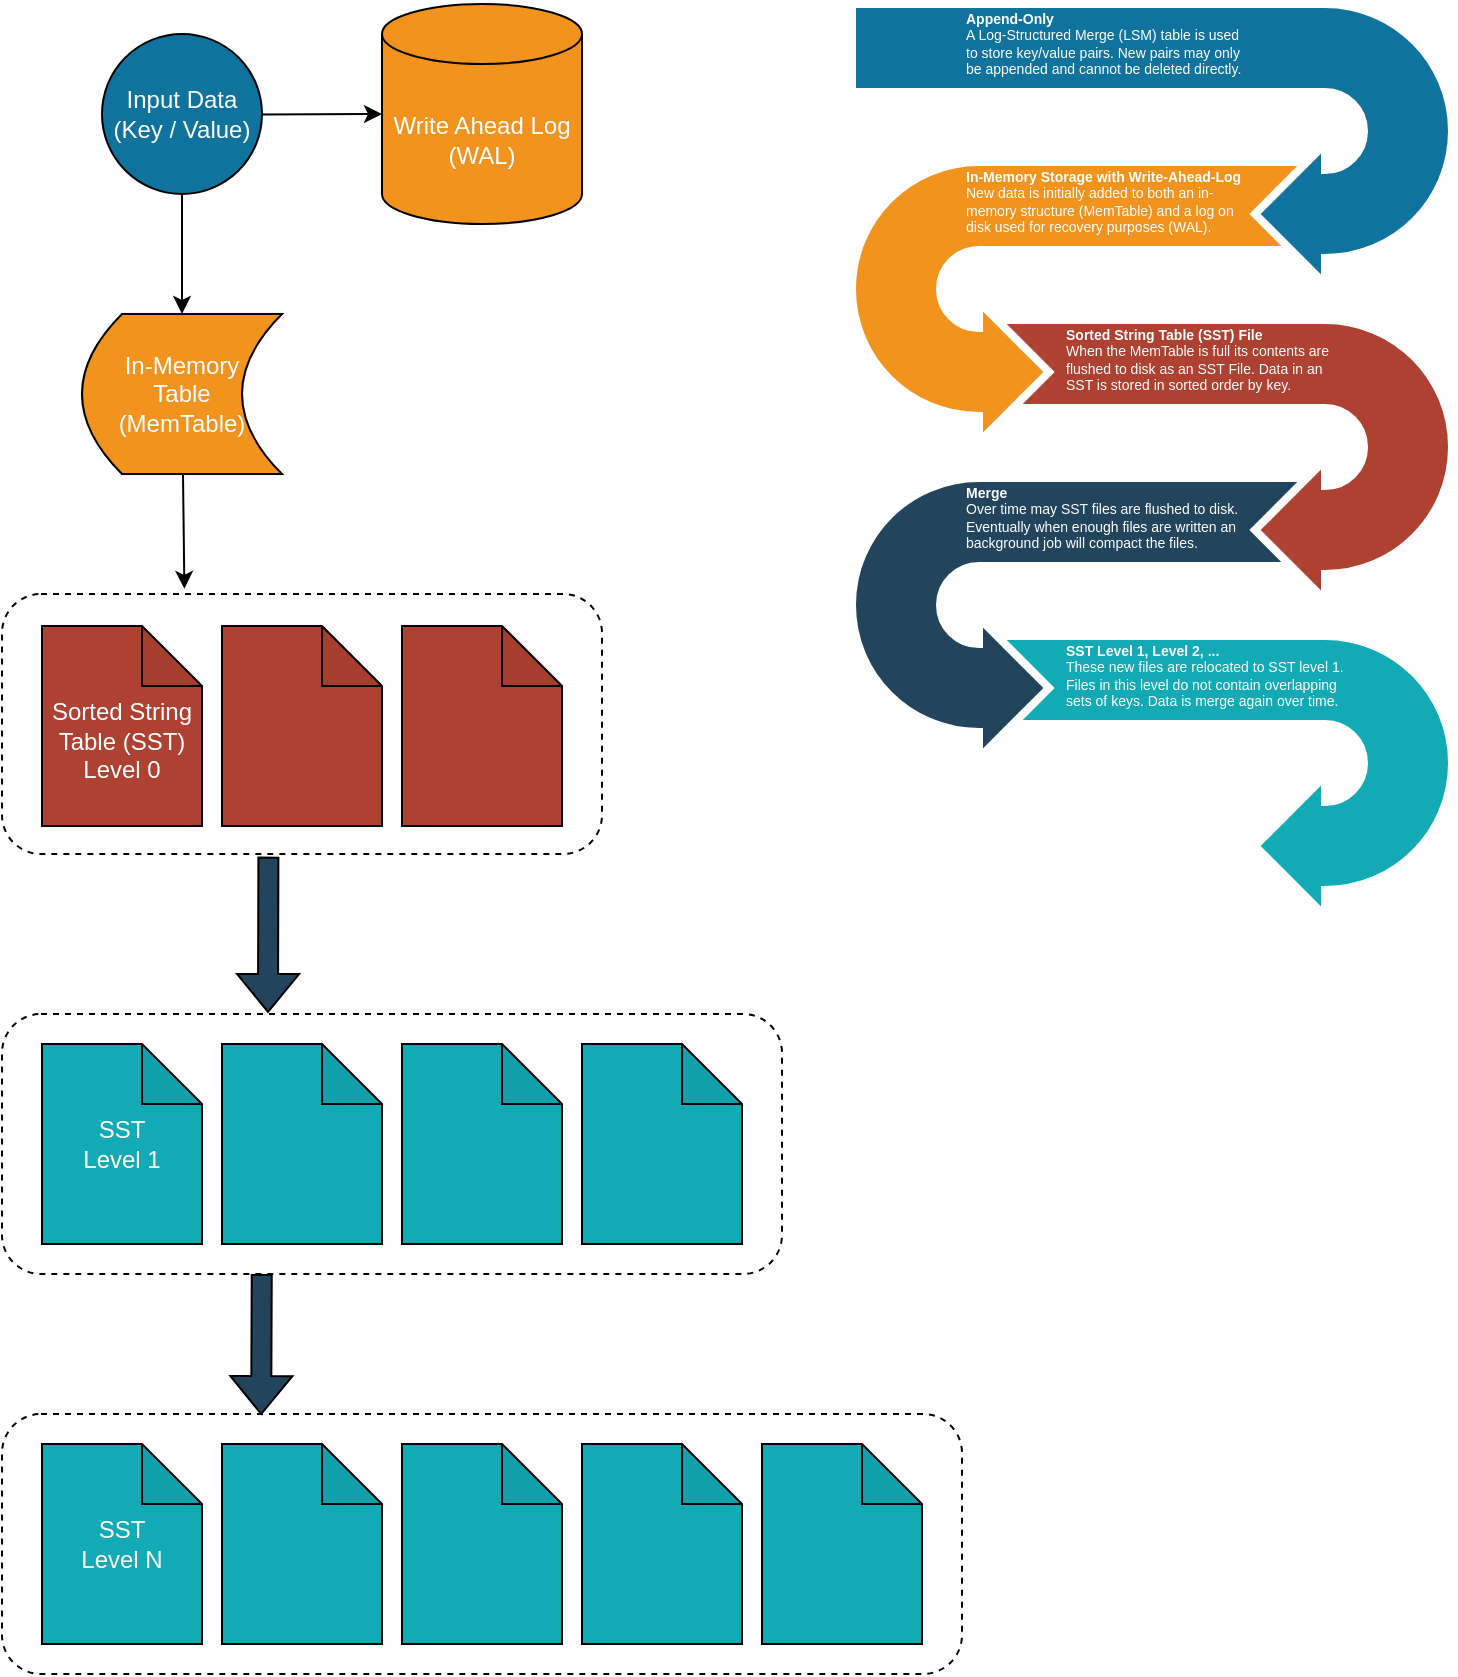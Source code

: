 <mxfile version="17.4.5" type="device" pages="5"><diagram id="85Cd44DeQ06MjT5VbQwN" name="Data Structures"><mxGraphModel dx="1350" dy="626" grid="1" gridSize="10" guides="1" tooltips="1" connect="1" arrows="1" fold="1" page="1" pageScale="1" pageWidth="850" pageHeight="1100" math="0" shadow="0"><root><mxCell id="0"/><mxCell id="1" parent="0"/><mxCell id="bPdBWh1e7HDrmxHkUQT8-1" value="Write Ahead Log&lt;br&gt;(WAL)" style="shape=cylinder3;whiteSpace=wrap;html=1;boundedLbl=1;backgroundOutline=1;size=15;fillColor=#F2931E;fontColor=#FFFFFF;" parent="1" vertex="1"><mxGeometry x="190" y="65" width="100" height="110" as="geometry"/></mxCell><mxCell id="bPdBWh1e7HDrmxHkUQT8-2" value="In-Memory &lt;br&gt;Table&lt;br&gt;(MemTable)" style="shape=dataStorage;whiteSpace=wrap;html=1;fixedSize=1;fillColor=#F2931E;fontColor=#FFFFFF;" parent="1" vertex="1"><mxGeometry x="40" y="220" width="100" height="80" as="geometry"/></mxCell><mxCell id="bPdBWh1e7HDrmxHkUQT8-10" value="Input Data&lt;br&gt;(Key / Value)" style="ellipse;whiteSpace=wrap;html=1;aspect=fixed;fillColor=#10739E;fontColor=#FFFFFF;" parent="1" vertex="1"><mxGeometry x="50" y="80" width="80" height="80" as="geometry"/></mxCell><mxCell id="Cg2xerOwYvZCdkr3zYOh-9" value="" style="shape=note;whiteSpace=wrap;html=1;backgroundOutline=1;darkOpacity=0.05;fillColor=#AE4132;" parent="1" vertex="1"><mxGeometry x="200" y="376" width="80" height="100" as="geometry"/></mxCell><mxCell id="Cg2xerOwYvZCdkr3zYOh-2" value="" style="shape=note;whiteSpace=wrap;html=1;backgroundOutline=1;darkOpacity=0.05;fillColor=#AE4132;" parent="1" vertex="1"><mxGeometry x="110" y="376" width="80" height="100" as="geometry"/></mxCell><mxCell id="Cg2xerOwYvZCdkr3zYOh-4" value="" style="shape=flexArrow;endArrow=classic;html=1;rounded=0;fillColor=#23445D;exitX=0.444;exitY=1.01;exitDx=0;exitDy=0;exitPerimeter=0;entryX=0.341;entryY=-0.004;entryDx=0;entryDy=0;entryPerimeter=0;" parent="1" source="oJc0Roc9C8-hcQXEvXBj-4" target="oJc0Roc9C8-hcQXEvXBj-6" edge="1"><mxGeometry width="50" height="50" relative="1" as="geometry"><mxPoint x="160" y="490" as="sourcePoint"/><mxPoint x="133" y="540" as="targetPoint"/></mxGeometry></mxCell><mxCell id="Cg2xerOwYvZCdkr3zYOh-10" value="&lt;div&gt;&lt;br&gt;&lt;/div&gt;&lt;div&gt;Sorted String Table (SST)&lt;br&gt;&lt;/div&gt;&lt;div&gt;Level 0&lt;br&gt;&lt;/div&gt;" style="shape=note;whiteSpace=wrap;html=1;backgroundOutline=1;darkOpacity=0.05;fillColor=#AE4132;fontColor=#FFFFFF;" parent="1" vertex="1"><mxGeometry x="20" y="376" width="80" height="100" as="geometry"/></mxCell><mxCell id="NXTtVAHd7SWPcZSNedtr-1" value="" style="shape=note;whiteSpace=wrap;html=1;backgroundOutline=1;darkOpacity=0.05;fontColor=#FFFFFF;fillColor=#12AAB5;" parent="1" vertex="1"><mxGeometry x="290" y="585" width="80" height="100" as="geometry"/></mxCell><mxCell id="NXTtVAHd7SWPcZSNedtr-2" value="" style="shape=note;whiteSpace=wrap;html=1;backgroundOutline=1;darkOpacity=0.05;fontColor=#FFFFFF;fillColor=#12AAB5;" parent="1" vertex="1"><mxGeometry x="110" y="585" width="80" height="100" as="geometry"/></mxCell><mxCell id="NXTtVAHd7SWPcZSNedtr-3" value="" style="shape=note;whiteSpace=wrap;html=1;backgroundOutline=1;darkOpacity=0.05;fontColor=#FFFFFF;fillColor=#12AAB5;" parent="1" vertex="1"><mxGeometry x="200" y="585" width="80" height="100" as="geometry"/></mxCell><mxCell id="NXTtVAHd7SWPcZSNedtr-4" value="&lt;div&gt;SST&lt;/div&gt;&lt;div&gt;Level 1&lt;br&gt;&lt;/div&gt;" style="shape=note;whiteSpace=wrap;html=1;backgroundOutline=1;darkOpacity=0.05;fontColor=#FFFFFF;fillColor=#12AAB5;" parent="1" vertex="1"><mxGeometry x="20" y="585" width="80" height="100" as="geometry"/></mxCell><mxCell id="NXTtVAHd7SWPcZSNedtr-6" value="" style="shape=flexArrow;endArrow=classic;html=1;rounded=0;fillColor=#23445D;exitX=0.333;exitY=1;exitDx=0;exitDy=0;exitPerimeter=0;entryX=0.27;entryY=0.004;entryDx=0;entryDy=0;entryPerimeter=0;" parent="1" source="oJc0Roc9C8-hcQXEvXBj-6" target="oJc0Roc9C8-hcQXEvXBj-11" edge="1"><mxGeometry width="50" height="50" relative="1" as="geometry"><mxPoint x="390" y="740" as="sourcePoint"/><mxPoint x="200" y="795" as="targetPoint"/></mxGeometry></mxCell><mxCell id="hfpyI4Ww9SP66Z8XkaLl-1" value="" style="html=1;shadow=0;dashed=0;align=center;verticalAlign=middle;shape=mxgraph.arrows2.uTurnArrow;dy=22;arrowHead=70;dx2=35;strokeColor=#ffffff;fillColor=#12AAB5;fontSize=12;fontColor=#3333FF;flipH=1;flipV=1;strokeWidth=4;" parent="1" vertex="1"><mxGeometry x="495" y="381" width="230" height="140" as="geometry"/></mxCell><mxCell id="hfpyI4Ww9SP66Z8XkaLl-2" value="" style="html=1;shadow=0;dashed=0;align=center;verticalAlign=middle;shape=mxgraph.arrows2.uTurnArrow;dy=22;arrowHead=70;dx2=35;strokeColor=#ffffff;fillColor=#23445D;fontSize=12;fontColor=#3333FF;flipV=1;strokeWidth=4;" parent="1" vertex="1"><mxGeometry x="425" y="302" width="230" height="140" as="geometry"/></mxCell><mxCell id="hfpyI4Ww9SP66Z8XkaLl-3" value="" style="html=1;shadow=0;dashed=0;align=center;verticalAlign=middle;shape=mxgraph.arrows2.uTurnArrow;dy=22;arrowHead=70;dx2=35;strokeColor=#ffffff;fillColor=#AE4132;fontSize=12;fontColor=#3333FF;flipH=1;flipV=1;strokeWidth=4;" parent="1" vertex="1"><mxGeometry x="495" y="223" width="230" height="140" as="geometry"/></mxCell><mxCell id="hfpyI4Ww9SP66Z8XkaLl-4" value="" style="html=1;shadow=0;dashed=0;align=center;verticalAlign=middle;shape=mxgraph.arrows2.uTurnArrow;dy=22;arrowHead=70;dx2=35;strokeColor=#ffffff;fillColor=#F2931E;fontSize=12;fontColor=#3333FF;flipV=1;strokeWidth=4;labelBorderColor=default;" parent="1" vertex="1"><mxGeometry x="425" y="144" width="230" height="140" as="geometry"/></mxCell><mxCell id="hfpyI4Ww9SP66Z8XkaLl-5" value="" style="html=1;shadow=0;dashed=0;align=center;verticalAlign=middle;shape=mxgraph.arrows2.uTurnArrow;dy=22;arrowHead=70;dx2=35;strokeColor=#ffffff;fillColor=#10739E;fontSize=12;fontColor=#3333FF;flipH=1;flipV=1;strokeWidth=4;" parent="1" vertex="1"><mxGeometry x="425" y="65" width="300" height="140" as="geometry"/></mxCell><mxCell id="hfpyI4Ww9SP66Z8XkaLl-6" value="&lt;b&gt;Append-Only&lt;/b&gt;&lt;br style=&quot;font-size: 7px&quot;&gt;A Log-Structured Merge (LSM) table is used to store key/value pairs. New pairs may only be appended and cannot be deleted directly." style="rounded=0;whiteSpace=wrap;shadow=0;strokeColor=none;strokeWidth=6;fillColor=none;fontSize=7;fontColor=#FFFFFF;align=left;html=1;spacingLeft=5;" parent="1" vertex="1"><mxGeometry x="475" y="65" width="150" height="40" as="geometry"/></mxCell><mxCell id="hfpyI4Ww9SP66Z8XkaLl-7" value="&lt;b&gt;In-Memory Storage with Write-Ahead-Log&lt;/b&gt;&lt;br style=&quot;font-size: 7px&quot;&gt;New data is initially added to both an in-memory structure (MemTable) and a log on disk used for recovery purposes (WAL)." style="rounded=0;whiteSpace=wrap;shadow=0;strokeColor=none;strokeWidth=6;fillColor=none;fontSize=7;fontColor=#FFFFFF;align=left;html=1;spacingLeft=5;" parent="1" vertex="1"><mxGeometry x="475" y="144" width="150" height="40" as="geometry"/></mxCell><mxCell id="hfpyI4Ww9SP66Z8XkaLl-8" value="&lt;b&gt;Sorted String Table (SST) File&lt;/b&gt;&lt;br style=&quot;font-size: 7px&quot;&gt;When the MemTable is full its contents are flushed to disk as an SST File. Data in an SST is stored in sorted order by key." style="rounded=0;whiteSpace=wrap;shadow=0;strokeColor=none;strokeWidth=6;fillColor=none;fontSize=7;fontColor=#FFFFFF;align=left;html=1;spacingLeft=5;" parent="1" vertex="1"><mxGeometry x="525" y="223" width="150" height="40" as="geometry"/></mxCell><mxCell id="hfpyI4Ww9SP66Z8XkaLl-9" value="&lt;b&gt;Merge&lt;/b&gt;&lt;br style=&quot;font-size: 7px&quot;&gt;Over time may SST files are flushed to disk. Eventually when enough files are written an background job will compact the files." style="rounded=0;whiteSpace=wrap;shadow=0;strokeColor=none;strokeWidth=6;fillColor=none;fontSize=7;fontColor=#FFFFFF;align=left;html=1;spacingLeft=5;" parent="1" vertex="1"><mxGeometry x="475" y="302" width="150" height="40" as="geometry"/></mxCell><mxCell id="hfpyI4Ww9SP66Z8XkaLl-10" value="&lt;b style=&quot;font-size: 7px&quot;&gt;SST Level 1, Level 2, ...&lt;/b&gt;&lt;br style=&quot;font-size: 7px&quot;&gt;These new files are relocated to SST level 1. Files in this level do not contain overlapping sets of keys. Data is merge again over time." style="rounded=0;whiteSpace=wrap;shadow=0;strokeColor=none;strokeWidth=6;fillColor=none;fontSize=7;fontColor=#FFFFFF;align=left;html=1;spacingLeft=5;" parent="1" vertex="1"><mxGeometry x="525" y="381" width="150" height="40" as="geometry"/></mxCell><mxCell id="oJc0Roc9C8-hcQXEvXBj-1" value="" style="endArrow=classic;html=1;rounded=0;" edge="1" parent="1" source="bPdBWh1e7HDrmxHkUQT8-10" target="bPdBWh1e7HDrmxHkUQT8-1"><mxGeometry width="50" height="50" relative="1" as="geometry"><mxPoint x="400" y="195" as="sourcePoint"/><mxPoint x="450" y="145" as="targetPoint"/></mxGeometry></mxCell><mxCell id="oJc0Roc9C8-hcQXEvXBj-4" value="" style="rounded=1;whiteSpace=wrap;html=1;fillColor=none;dashed=1;" vertex="1" parent="1"><mxGeometry y="360" width="300" height="130" as="geometry"/></mxCell><mxCell id="oJc0Roc9C8-hcQXEvXBj-2" value="" style="endArrow=classic;html=1;rounded=0;" edge="1" parent="1" source="bPdBWh1e7HDrmxHkUQT8-10" target="bPdBWh1e7HDrmxHkUQT8-2"><mxGeometry width="50" height="50" relative="1" as="geometry"><mxPoint x="400" y="195" as="sourcePoint"/><mxPoint x="450" y="145" as="targetPoint"/></mxGeometry></mxCell><mxCell id="oJc0Roc9C8-hcQXEvXBj-3" value="" style="endArrow=classic;html=1;rounded=0;entryX=0.304;entryY=-0.02;entryDx=0;entryDy=0;entryPerimeter=0;" edge="1" parent="1" source="bPdBWh1e7HDrmxHkUQT8-2" target="oJc0Roc9C8-hcQXEvXBj-4"><mxGeometry width="50" height="50" relative="1" as="geometry"><mxPoint x="400" y="290" as="sourcePoint"/><mxPoint x="160" y="320" as="targetPoint"/></mxGeometry></mxCell><mxCell id="oJc0Roc9C8-hcQXEvXBj-6" value="" style="rounded=1;whiteSpace=wrap;html=1;fillColor=none;dashed=1;" vertex="1" parent="1"><mxGeometry y="570" width="390" height="130" as="geometry"/></mxCell><mxCell id="oJc0Roc9C8-hcQXEvXBj-7" value="" style="shape=note;whiteSpace=wrap;html=1;backgroundOutline=1;darkOpacity=0.05;fontColor=#FFFFFF;fillColor=#12AAB5;" vertex="1" parent="1"><mxGeometry x="290" y="785" width="80" height="100" as="geometry"/></mxCell><mxCell id="oJc0Roc9C8-hcQXEvXBj-8" value="" style="shape=note;whiteSpace=wrap;html=1;backgroundOutline=1;darkOpacity=0.05;fontColor=#FFFFFF;fillColor=#12AAB5;" vertex="1" parent="1"><mxGeometry x="110" y="785" width="80" height="100" as="geometry"/></mxCell><mxCell id="oJc0Roc9C8-hcQXEvXBj-9" value="" style="shape=note;whiteSpace=wrap;html=1;backgroundOutline=1;darkOpacity=0.05;fontColor=#FFFFFF;fillColor=#12AAB5;" vertex="1" parent="1"><mxGeometry x="200" y="785" width="80" height="100" as="geometry"/></mxCell><mxCell id="oJc0Roc9C8-hcQXEvXBj-10" value="&lt;div&gt;SST&lt;/div&gt;&lt;div&gt;Level N&lt;/div&gt;" style="shape=note;whiteSpace=wrap;html=1;backgroundOutline=1;darkOpacity=0.05;fontColor=#FFFFFF;fillColor=#12AAB5;" vertex="1" parent="1"><mxGeometry x="20" y="785" width="80" height="100" as="geometry"/></mxCell><mxCell id="oJc0Roc9C8-hcQXEvXBj-11" value="" style="rounded=1;whiteSpace=wrap;html=1;fillColor=none;dashed=1;" vertex="1" parent="1"><mxGeometry y="770" width="480" height="130" as="geometry"/></mxCell><mxCell id="oJc0Roc9C8-hcQXEvXBj-12" value="" style="shape=note;whiteSpace=wrap;html=1;backgroundOutline=1;darkOpacity=0.05;fontColor=#FFFFFF;fillColor=#12AAB5;" vertex="1" parent="1"><mxGeometry x="380" y="785" width="80" height="100" as="geometry"/></mxCell></root></mxGraphModel></diagram><diagram id="Q9cZ6IWXs8FsqG3Bu1pP" name="SST Overview"><mxGraphModel dx="900" dy="435" grid="1" gridSize="10" guides="1" tooltips="1" connect="1" arrows="1" fold="1" page="1" pageScale="1" pageWidth="850" pageHeight="1100" math="0" shadow="0"><root><mxCell id="0"/><mxCell id="1" parent="0"/><mxCell id="GZaAs6lcv6UHos7VwVtL-9" value="" style="triangle;direction=north;strokeWidth=4;html=1;fillColor=#10739E;strokeColor=#ffffff;shadow=0;fontSize=10;fontColor=#FFFFFF;align=center;fontStyle=0;whiteSpace=wrap;spacing=10;" parent="1" vertex="1"><mxGeometry x="20" y="210" width="350" height="350" as="geometry"/></mxCell><mxCell id="GZaAs6lcv6UHos7VwVtL-10" value="" style="triangle;direction=north;strokeWidth=4;html=1;fillColor=#F2931E;strokeColor=#ffffff;shadow=0;fontSize=10;fontColor=#FFFFFF;align=center;fontStyle=0;whiteSpace=wrap;spacing=10;" parent="1" vertex="1"><mxGeometry x="70" y="210" width="250" height="250" as="geometry"/></mxCell><mxCell id="GZaAs6lcv6UHos7VwVtL-11" value="" style="triangle;direction=north;strokeWidth=4;html=1;fillColor=#AE4132;strokeColor=#ffffff;shadow=0;fontSize=10;fontColor=#FFFFFF;align=center;fontStyle=0;whiteSpace=wrap;spacing=10;" parent="1" vertex="1"><mxGeometry x="120" y="210" width="150" height="150" as="geometry"/></mxCell><mxCell id="GZaAs6lcv6UHos7VwVtL-12" value="" style="triangle;direction=north;strokeWidth=4;html=1;fillColor=#23445D;strokeColor=#ffffff;shadow=0;fontSize=10;fontColor=#FFFFFF;align=center;fontStyle=0;whiteSpace=wrap;spacing=10;" parent="1" vertex="1"><mxGeometry x="170" y="210" width="50" height="50" as="geometry"/></mxCell><mxCell id="GZaAs6lcv6UHos7VwVtL-13" value="" style="html=1;shadow=0;dashed=0;align=center;verticalAlign=middle;shape=mxgraph.arrows2.uTurnArrow;dy=22;arrowHead=70;dx2=35;strokeColor=#ffffff;fillColor=#12AAB5;fontSize=12;fontColor=#3333FF;flipH=1;flipV=1;strokeWidth=4;" parent="1" vertex="1"><mxGeometry x="430" y="356" width="230" height="140" as="geometry"/></mxCell><mxCell id="GZaAs6lcv6UHos7VwVtL-14" value="" style="html=1;shadow=0;dashed=0;align=center;verticalAlign=middle;shape=mxgraph.arrows2.uTurnArrow;dy=22;arrowHead=70;dx2=35;strokeColor=#ffffff;fillColor=#23445D;fontSize=12;fontColor=#3333FF;flipV=1;strokeWidth=4;" parent="1" vertex="1"><mxGeometry x="360" y="277" width="230" height="140" as="geometry"/></mxCell><mxCell id="GZaAs6lcv6UHos7VwVtL-15" value="" style="html=1;shadow=0;dashed=0;align=center;verticalAlign=middle;shape=mxgraph.arrows2.uTurnArrow;dy=22;arrowHead=70;dx2=35;strokeColor=#ffffff;fillColor=#AE4132;fontSize=12;fontColor=#3333FF;flipH=1;flipV=1;strokeWidth=4;" parent="1" vertex="1"><mxGeometry x="430" y="198" width="230" height="140" as="geometry"/></mxCell><mxCell id="GZaAs6lcv6UHos7VwVtL-16" value="" style="html=1;shadow=0;dashed=0;align=center;verticalAlign=middle;shape=mxgraph.arrows2.uTurnArrow;dy=22;arrowHead=70;dx2=35;strokeColor=#ffffff;fillColor=#F2931E;fontSize=12;fontColor=#3333FF;flipV=1;strokeWidth=4;" parent="1" vertex="1"><mxGeometry x="360" y="119" width="230" height="140" as="geometry"/></mxCell><mxCell id="GZaAs6lcv6UHos7VwVtL-17" value="" style="html=1;shadow=0;dashed=0;align=center;verticalAlign=middle;shape=mxgraph.arrows2.uTurnArrow;dy=22;arrowHead=70;dx2=35;strokeColor=#ffffff;fillColor=#10739E;fontSize=12;fontColor=#3333FF;flipH=1;flipV=1;strokeWidth=4;" parent="1" vertex="1"><mxGeometry x="360" y="40" width="300" height="140" as="geometry"/></mxCell><mxCell id="GZaAs6lcv6UHos7VwVtL-18" value="&lt;b&gt;Append-Only&lt;/b&gt;&lt;br style=&quot;font-size: 7px&quot;&gt;A Log-Structured Merge (LSM) table is used to store key/value pairs. New pairs may only be appended and cannot be deleted directly." style="rounded=0;whiteSpace=wrap;shadow=0;strokeColor=none;strokeWidth=6;fillColor=none;fontSize=7;fontColor=#FFFFFF;align=left;html=1;spacingLeft=5;" parent="1" vertex="1"><mxGeometry x="410" y="40" width="150" height="40" as="geometry"/></mxCell><mxCell id="GZaAs6lcv6UHos7VwVtL-19" value="&lt;b&gt;In-Memory Storage with Write-Ahead-Log&lt;/b&gt;&lt;br style=&quot;font-size: 7px&quot;&gt;New data is initially added to both an in-memory structure (MemTable) and a log on disk used for recovery purposes (WAL)." style="rounded=0;whiteSpace=wrap;shadow=0;strokeColor=none;strokeWidth=6;fillColor=none;fontSize=7;fontColor=#FFFFFF;align=left;html=1;spacingLeft=5;" parent="1" vertex="1"><mxGeometry x="410" y="119" width="150" height="40" as="geometry"/></mxCell><mxCell id="GZaAs6lcv6UHos7VwVtL-20" value="&lt;b&gt;Sorted String Table (SST) File&lt;/b&gt;&lt;br style=&quot;font-size: 7px&quot;&gt;When the MemTable is full its contents are flushed to disk as an SST File. Data in an SST is stored in sorted order by key." style="rounded=0;whiteSpace=wrap;shadow=0;strokeColor=none;strokeWidth=6;fillColor=none;fontSize=7;fontColor=#FFFFFF;align=left;html=1;spacingLeft=5;" parent="1" vertex="1"><mxGeometry x="460" y="198" width="150" height="40" as="geometry"/></mxCell><mxCell id="GZaAs6lcv6UHos7VwVtL-21" value="&lt;b&gt;Merge&lt;/b&gt;&lt;br style=&quot;font-size: 7px&quot;&gt;Over time may SST files are flushed to disk. Eventually when enough files are written an background job will compact the files." style="rounded=0;whiteSpace=wrap;shadow=0;strokeColor=none;strokeWidth=6;fillColor=none;fontSize=7;fontColor=#FFFFFF;align=left;html=1;spacingLeft=5;" parent="1" vertex="1"><mxGeometry x="410" y="277" width="150" height="40" as="geometry"/></mxCell><mxCell id="GZaAs6lcv6UHos7VwVtL-22" value="&lt;b style=&quot;font-size: 7px&quot;&gt;SST Level 1, Level 2, ...&lt;/b&gt;&lt;br style=&quot;font-size: 7px&quot;&gt;These new files are relocated to SST level 1. Files in this level do not contain overlapping sets of keys. Data is merge again over time." style="rounded=0;whiteSpace=wrap;shadow=0;strokeColor=none;strokeWidth=6;fillColor=none;fontSize=7;fontColor=#FFFFFF;align=left;html=1;spacingLeft=5;" parent="1" vertex="1"><mxGeometry x="460" y="356" width="150" height="40" as="geometry"/></mxCell></root></mxGraphModel></diagram><diagram id="SOp6_2pWBVJ0gOfDVW8f" name="SST w/Index"><mxGraphModel dx="1350" dy="653" grid="1" gridSize="10" guides="1" tooltips="1" connect="1" arrows="1" fold="1" page="1" pageScale="1" pageWidth="850" pageHeight="1100" math="0" shadow="0"><root><mxCell id="0"/><mxCell id="1" parent="0"/><mxCell id="ogjgHUqdbWbpipBhEZ1m-1" value="A (Offset 0)" style="html=1;shape=mxgraph.infographic.bannerHalfFold;dx=40;dx2=20;notch=15;fillColor=#10739E;strokeColor=none;align=left;verticalAlign=top;fontColor=#ffffff;fontSize=14;fontStyle=1;spacingLeft=25;spacingTop=5;" parent="1" vertex="1"><mxGeometry x="60" y="160" width="200" height="100" as="geometry"/></mxCell><mxCell id="ogjgHUqdbWbpipBhEZ1m-3" value="C (Offset 2)" style="html=1;shape=mxgraph.infographic.bannerHalfFold;dx=40;dx2=20;notch=15;fillColor=#AE4132;strokeColor=none;align=left;verticalAlign=top;fontColor=#ffffff;fontSize=14;fontStyle=1;spacingLeft=25;spacingTop=5;" parent="1" vertex="1"><mxGeometry x="60" y="215" width="200" height="100" as="geometry"/></mxCell><mxCell id="ogjgHUqdbWbpipBhEZ1m-5" value="E (Offset 4)" style="html=1;shape=mxgraph.infographic.bannerHalfFold;dx=40;dx2=20;notch=15;fillColor=#12AAB5;strokeColor=none;align=left;verticalAlign=top;fontColor=#ffffff;fontSize=14;fontStyle=1;spacingLeft=25;spacingTop=5;" parent="1" vertex="1"><mxGeometry x="60" y="270" width="200" height="120" as="geometry"/></mxCell><mxCell id="ogjgHUqdbWbpipBhEZ1m-2" value="G (Offset 6)" style="html=1;shape=mxgraph.infographic.bannerHalfFold;dx=40;dx2=20;notch=15;fillColor=#F2931E;strokeColor=none;align=left;verticalAlign=top;fontColor=#ffffff;fontSize=14;fontStyle=1;spacingLeft=25;spacingTop=5;" parent="1" vertex="1"><mxGeometry x="60" y="330" width="200" height="100" as="geometry"/></mxCell><mxCell id="ogjgHUqdbWbpipBhEZ1m-4" value="I (Offset 8)" style="html=1;shape=mxgraph.infographic.bannerHalfFold;dx=40;dx2=20;notch=15;fillColor=#23445D;strokeColor=none;align=left;verticalAlign=top;fontColor=#ffffff;fontSize=14;fontStyle=1;spacingLeft=25;spacingTop=5;" parent="1" vertex="1"><mxGeometry x="60" y="390" width="200" height="100" as="geometry"/></mxCell><mxCell id="rc-miypFBTWULF4fh1iE-11" value="Document A" style="shape=rect;rounded=1;whiteSpace=wrap;html=1;shadow=0;strokeColor=none;fillColor=#64BBE2;arcSize=30;fontSize=14;spacingLeft=42;fontStyle=1;fontColor=#FFFFFF;align=left;" parent="1" vertex="1"><mxGeometry x="490" y="160" width="220" height="40" as="geometry"/></mxCell><mxCell id="rc-miypFBTWULF4fh1iE-12" value="A" style="shape=ellipse;perimeter=ellipsePerimeter;fontSize=22;fontStyle=1;shadow=0;strokeColor=#ffffff;fillColor=#10739E;strokeWidth=4;fontColor=#ffffff;align=center;" parent="1" vertex="1"><mxGeometry x="460" y="150" width="60" height="60" as="geometry"/></mxCell><mxCell id="rc-miypFBTWULF4fh1iE-13" value="Document B" style="shape=rect;rounded=1;whiteSpace=wrap;html=1;shadow=0;strokeColor=none;fillColor=#F8C382;arcSize=30;fontSize=14;spacingLeft=42;fontStyle=1;fontColor=#FFFFFF;align=left;" parent="1" vertex="1"><mxGeometry x="490" y="225" width="220" height="40" as="geometry"/></mxCell><mxCell id="rc-miypFBTWULF4fh1iE-14" value="B" style="shape=ellipse;perimeter=ellipsePerimeter;fontSize=22;fontStyle=1;shadow=0;strokeColor=#ffffff;fillColor=#F2931E;strokeWidth=4;fontColor=#ffffff;align=center;" parent="1" vertex="1"><mxGeometry x="460" y="215" width="60" height="60" as="geometry"/></mxCell><mxCell id="rc-miypFBTWULF4fh1iE-15" value="Document C" style="shape=rect;rounded=1;whiteSpace=wrap;html=1;shadow=0;strokeColor=none;fillColor=#F08E81;arcSize=30;fontSize=14;spacingLeft=42;fontStyle=1;fontColor=#FFFFFF;align=left;" parent="1" vertex="1"><mxGeometry x="490" y="290" width="220" height="40" as="geometry"/></mxCell><mxCell id="rc-miypFBTWULF4fh1iE-16" value="C" style="shape=ellipse;perimeter=ellipsePerimeter;fontSize=22;fontStyle=1;shadow=0;strokeColor=#ffffff;fillColor=#AE4132;strokeWidth=4;fontColor=#ffffff;align=center;" parent="1" vertex="1"><mxGeometry x="460" y="280" width="60" height="60" as="geometry"/></mxCell><mxCell id="rc-miypFBTWULF4fh1iE-17" value="Document D" style="shape=rect;rounded=1;whiteSpace=wrap;html=1;shadow=0;strokeColor=none;fillColor=#5D7F99;arcSize=30;fontSize=14;spacingLeft=42;fontStyle=1;fontColor=#FFFFFF;align=left;" parent="1" vertex="1"><mxGeometry x="490" y="355" width="220" height="40" as="geometry"/></mxCell><mxCell id="rc-miypFBTWULF4fh1iE-18" value="D" style="shape=ellipse;perimeter=ellipsePerimeter;fontSize=22;fontStyle=1;shadow=0;strokeColor=#ffffff;fillColor=#23445D;strokeWidth=4;fontColor=#ffffff;align=center;" parent="1" vertex="1"><mxGeometry x="460" y="345" width="60" height="60" as="geometry"/></mxCell><mxCell id="rc-miypFBTWULF4fh1iE-19" value="Document E" style="shape=rect;rounded=1;whiteSpace=wrap;html=1;shadow=0;strokeColor=none;fillColor=#61C6CE;arcSize=30;fontSize=14;spacingLeft=42;fontStyle=1;fontColor=#FFFFFF;align=left;" parent="1" vertex="1"><mxGeometry x="490" y="420" width="220" height="40" as="geometry"/></mxCell><mxCell id="rc-miypFBTWULF4fh1iE-20" value="E" style="shape=ellipse;perimeter=ellipsePerimeter;fontSize=22;fontStyle=1;shadow=0;strokeColor=#ffffff;fillColor=#12AAB5;strokeWidth=4;fontColor=#ffffff;align=center;" parent="1" vertex="1"><mxGeometry x="460" y="410" width="60" height="60" as="geometry"/></mxCell><mxCell id="rc-miypFBTWULF4fh1iE-21" value="Document F" style="shape=rect;rounded=1;whiteSpace=wrap;html=1;shadow=0;strokeColor=none;fillColor=#64BBE2;arcSize=30;fontSize=14;spacingLeft=42;fontStyle=1;fontColor=#FFFFFF;align=left;" parent="1" vertex="1"><mxGeometry x="490" y="490" width="220" height="40" as="geometry"/></mxCell><mxCell id="rc-miypFBTWULF4fh1iE-22" value="F" style="shape=ellipse;perimeter=ellipsePerimeter;fontSize=22;fontStyle=1;shadow=0;strokeColor=#ffffff;fillColor=#10739E;strokeWidth=4;fontColor=#ffffff;align=center;" parent="1" vertex="1"><mxGeometry x="460" y="480" width="60" height="60" as="geometry"/></mxCell><mxCell id="rc-miypFBTWULF4fh1iE-23" value="Document G" style="shape=rect;rounded=1;whiteSpace=wrap;html=1;shadow=0;strokeColor=none;fillColor=#F8C382;arcSize=30;fontSize=14;spacingLeft=42;fontStyle=1;fontColor=#FFFFFF;align=left;" parent="1" vertex="1"><mxGeometry x="490" y="555" width="220" height="40" as="geometry"/></mxCell><mxCell id="rc-miypFBTWULF4fh1iE-24" value="G" style="shape=ellipse;perimeter=ellipsePerimeter;fontSize=22;fontStyle=1;shadow=0;strokeColor=#ffffff;fillColor=#F2931E;strokeWidth=4;fontColor=#ffffff;align=center;" parent="1" vertex="1"><mxGeometry x="460" y="545" width="60" height="60" as="geometry"/></mxCell><mxCell id="rc-miypFBTWULF4fh1iE-25" value="Document H" style="shape=rect;rounded=1;whiteSpace=wrap;html=1;shadow=0;strokeColor=none;fillColor=#F08E81;arcSize=30;fontSize=14;spacingLeft=42;fontStyle=1;fontColor=#FFFFFF;align=left;" parent="1" vertex="1"><mxGeometry x="490" y="620" width="220" height="40" as="geometry"/></mxCell><mxCell id="rc-miypFBTWULF4fh1iE-26" value="H" style="shape=ellipse;perimeter=ellipsePerimeter;fontSize=22;fontStyle=1;shadow=0;strokeColor=#ffffff;fillColor=#AE4132;strokeWidth=4;fontColor=#ffffff;align=center;" parent="1" vertex="1"><mxGeometry x="460" y="610" width="60" height="60" as="geometry"/></mxCell><mxCell id="rc-miypFBTWULF4fh1iE-27" value="Document I" style="shape=rect;rounded=1;whiteSpace=wrap;html=1;shadow=0;strokeColor=none;fillColor=#5D7F99;arcSize=30;fontSize=14;spacingLeft=42;fontStyle=1;fontColor=#FFFFFF;align=left;" parent="1" vertex="1"><mxGeometry x="490" y="685" width="220" height="40" as="geometry"/></mxCell><mxCell id="rc-miypFBTWULF4fh1iE-28" value="I" style="shape=ellipse;perimeter=ellipsePerimeter;fontSize=22;fontStyle=1;shadow=0;strokeColor=#ffffff;fillColor=#23445D;strokeWidth=4;fontColor=#ffffff;align=center;" parent="1" vertex="1"><mxGeometry x="460" y="675" width="60" height="60" as="geometry"/></mxCell><mxCell id="rc-miypFBTWULF4fh1iE-29" value="Document J" style="shape=rect;rounded=1;whiteSpace=wrap;html=1;shadow=0;strokeColor=none;fillColor=#61C6CE;arcSize=30;fontSize=14;spacingLeft=42;fontStyle=1;fontColor=#FFFFFF;align=left;" parent="1" vertex="1"><mxGeometry x="490" y="750" width="220" height="40" as="geometry"/></mxCell><mxCell id="rc-miypFBTWULF4fh1iE-30" value="J" style="shape=ellipse;perimeter=ellipsePerimeter;fontSize=22;fontStyle=1;shadow=0;strokeColor=#ffffff;fillColor=#12AAB5;strokeWidth=4;fontColor=#ffffff;align=center;" parent="1" vertex="1"><mxGeometry x="460" y="740" width="60" height="60" as="geometry"/></mxCell><mxCell id="rc-miypFBTWULF4fh1iE-35" value="SST File" style="html=1;shape=mxgraph.infographic.barCallout;dx=100;dy=30;fillColor=#10739E;strokeColor=none;align=center;verticalAlign=top;fontColor=#ffffff;fontSize=14;fontStyle=1;shadow=0;spacingTop=5;" parent="1" vertex="1"><mxGeometry x="500" y="20" width="200" height="70" as="geometry"/></mxCell><mxCell id="rc-miypFBTWULF4fh1iE-36" value="Index" style="html=1;shape=mxgraph.infographic.barCallout;dx=100;dy=30;fillColor=#10739E;strokeColor=none;align=center;verticalAlign=top;fontColor=#ffffff;fontSize=14;fontStyle=1;shadow=0;spacingTop=5;" parent="1" vertex="1"><mxGeometry x="70" y="20" width="200" height="70" as="geometry"/></mxCell><mxCell id="Y08q30qYogP3xqmnOcSW-2" value="" style="endArrow=none;dashed=1;html=1;dashPattern=1 3;strokeWidth=2;rounded=0;exitX=0;exitY=0;exitDx=200;exitDy=70;exitPerimeter=0;" parent="1" source="ogjgHUqdbWbpipBhEZ1m-4" target="rc-miypFBTWULF4fh1iE-28" edge="1"><mxGeometry width="50" height="50" relative="1" as="geometry"><mxPoint x="400" y="430" as="sourcePoint"/><mxPoint x="450" y="380" as="targetPoint"/></mxGeometry></mxCell><mxCell id="Y08q30qYogP3xqmnOcSW-3" value="" style="endArrow=none;dashed=1;html=1;dashPattern=1 3;strokeWidth=2;rounded=0;exitX=0;exitY=0;exitDx=200;exitDy=70;exitPerimeter=0;" parent="1" source="ogjgHUqdbWbpipBhEZ1m-2" target="rc-miypFBTWULF4fh1iE-24" edge="1"><mxGeometry width="50" height="50" relative="1" as="geometry"><mxPoint x="400" y="430" as="sourcePoint"/><mxPoint x="450" y="380" as="targetPoint"/></mxGeometry></mxCell><mxCell id="Y08q30qYogP3xqmnOcSW-5" value="" style="endArrow=none;dashed=1;html=1;dashPattern=1 3;strokeWidth=2;rounded=0;" parent="1" target="rc-miypFBTWULF4fh1iE-20" edge="1"><mxGeometry width="50" height="50" relative="1" as="geometry"><mxPoint x="260" y="350" as="sourcePoint"/><mxPoint x="450" y="380" as="targetPoint"/></mxGeometry></mxCell><mxCell id="Y08q30qYogP3xqmnOcSW-6" value="" style="endArrow=none;dashed=1;html=1;dashPattern=1 3;strokeWidth=2;rounded=0;exitX=0;exitY=0;exitDx=200;exitDy=70;exitPerimeter=0;" parent="1" source="ogjgHUqdbWbpipBhEZ1m-3" target="rc-miypFBTWULF4fh1iE-16" edge="1"><mxGeometry width="50" height="50" relative="1" as="geometry"><mxPoint x="400" y="430" as="sourcePoint"/><mxPoint x="450" y="380" as="targetPoint"/></mxGeometry></mxCell><mxCell id="Y08q30qYogP3xqmnOcSW-7" value="" style="endArrow=none;dashed=1;html=1;dashPattern=1 3;strokeWidth=2;rounded=0;exitX=0;exitY=0;exitDx=200;exitDy=55;exitPerimeter=0;" parent="1" source="ogjgHUqdbWbpipBhEZ1m-1" target="rc-miypFBTWULF4fh1iE-12" edge="1"><mxGeometry width="50" height="50" relative="1" as="geometry"><mxPoint x="400" y="430" as="sourcePoint"/><mxPoint x="450" y="380" as="targetPoint"/></mxGeometry></mxCell></root></mxGraphModel></diagram><diagram id="4Kc8tWWG3GOwndapVz7T" name="SST Files - Level 0"><mxGraphModel dx="1350" dy="653" grid="1" gridSize="10" guides="1" tooltips="1" connect="1" arrows="1" fold="1" page="1" pageScale="1" pageWidth="850" pageHeight="1100" math="0" shadow="0"><root><mxCell id="0"/><mxCell id="1" parent="0"/><mxCell id="ezLzUjMad-9bp85nkliR-1" value="SST File 1" style="shape=step;perimeter=stepPerimeter;whiteSpace=wrap;html=1;fixedSize=1;size=10;fillColor=#10739E;strokeColor=none;fontSize=17;fontColor=#FFFFFF;fontStyle=1;align=center;rounded=0;" parent="1" vertex="1"><mxGeometry x="130" y="170" width="200" height="30" as="geometry"/></mxCell><mxCell id="ezLzUjMad-9bp85nkliR-2" value="SST File 2" style="shape=step;perimeter=stepPerimeter;whiteSpace=wrap;html=1;fixedSize=1;size=10;fillColor=#F2931E;strokeColor=none;fontSize=17;fontColor=#FFFFFF;fontStyle=1;align=center;rounded=0;" parent="1" vertex="1"><mxGeometry x="330" y="170" width="200" height="30" as="geometry"/></mxCell><mxCell id="ezLzUjMad-9bp85nkliR-3" value="SST File 3" style="shape=step;perimeter=stepPerimeter;whiteSpace=wrap;html=1;fixedSize=1;size=10;fillColor=#AE4132;strokeColor=none;fontSize=17;fontColor=#FFFFFF;fontStyle=1;align=center;rounded=0;" parent="1" vertex="1"><mxGeometry x="530" y="170" width="200" height="30" as="geometry"/></mxCell><mxCell id="ezLzUjMad-9bp85nkliR-4" value="SST File 4" style="shape=step;perimeter=stepPerimeter;whiteSpace=wrap;html=1;fixedSize=1;size=10;fillColor=#23445D;strokeColor=none;fontSize=17;fontColor=#FFFFFF;fontStyle=1;align=center;rounded=0;" parent="1" vertex="1"><mxGeometry x="730" y="170" width="200" height="30" as="geometry"/></mxCell><mxCell id="ezLzUjMad-9bp85nkliR-5" value="SST File 5" style="shape=step;perimeter=stepPerimeter;whiteSpace=wrap;html=1;fixedSize=1;size=10;fillColor=#12AAB5;strokeColor=none;fontSize=17;fontColor=#FFFFFF;fontStyle=1;align=center;rounded=0;" parent="1" vertex="1"><mxGeometry x="930" y="170" width="200" height="30" as="geometry"/></mxCell><mxCell id="ezLzUjMad-9bp85nkliR-6" value="&lt;div&gt;Fresno: Partly Cloudy 68&lt;/div&gt;&lt;div&gt;Kansas City: Rainy 52&lt;/div&gt;&lt;div&gt;Nashville: Sunny 52&lt;/div&gt;&lt;div&gt;Tucson: Sunny 88&lt;/div&gt;&lt;br&gt;" style="shape=rect;fillColor=#B1DDF0;strokeColor=none;fontSize=12;html=1;whiteSpace=wrap;align=left;verticalAlign=top;spacing=5;rounded=0;" parent="1" vertex="1"><mxGeometry x="130" y="210" width="190" height="120" as="geometry"/></mxCell><mxCell id="ezLzUjMad-9bp85nkliR-9" value="Atlanta: Sunny 57&lt;br&gt;Long Beach: Sunny 64&lt;br&gt;Mesa: Partly Sunny 91&lt;br&gt;Virginia Beach: Cloudy 52" style="shape=rect;fillColor=#FCE7CD;strokeColor=none;fontSize=12;html=1;whiteSpace=wrap;align=left;verticalAlign=top;spacing=5;rounded=0;" parent="1" vertex="1"><mxGeometry x="330" y="210" width="190" height="120" as="geometry"/></mxCell><mxCell id="ezLzUjMad-9bp85nkliR-12" value="New Orleans: Sunny 66&lt;br&gt;Raleigh: Sunny 52&lt;br&gt;Tulsa: Cloudy 63&lt;br&gt;Wichita: Thunder Storms 63" style="shape=rect;fillColor=#FAD9D5;strokeColor=none;fontSize=12;html=1;whiteSpace=wrap;align=left;verticalAlign=top;spacing=5;rounded=0;" parent="1" vertex="1"><mxGeometry x="530" y="210" width="190" height="120" as="geometry"/></mxCell><mxCell id="ezLzUjMad-9bp85nkliR-15" value="&lt;div&gt;Fresno: Cloudy 68&lt;br&gt;&lt;/div&gt;&lt;div&gt;Miami: Sunny 79&lt;/div&gt;&lt;div&gt;Oakland: Sunny 57&lt;/div&gt;&lt;div&gt;Sacramento: Partly Cloudy 63&lt;/div&gt;&lt;div&gt;&lt;br&gt;&lt;/div&gt;" style="shape=rect;fillColor=#BAC8D3;strokeColor=none;fontSize=12;html=1;whiteSpace=wrap;align=left;verticalAlign=top;spacing=5;rounded=0;" parent="1" vertex="1"><mxGeometry x="730" y="210" width="190" height="120" as="geometry"/></mxCell><mxCell id="ezLzUjMad-9bp85nkliR-18" value="&lt;div&gt;Baltimore: Sunny 48&lt;/div&gt;&lt;div&gt;Phoenix: Partly Sunny 81&lt;br&gt;&lt;/div&gt;&lt;div&gt;Raleigh: Cloudy 54&lt;/div&gt;&lt;div&gt;San Francisco: Sunny 52&lt;br&gt;&lt;/div&gt;&lt;div&gt;&lt;br&gt;&lt;/div&gt;" style="shape=rect;fillColor=#B0E3E6;strokeColor=none;fontSize=12;html=1;whiteSpace=wrap;align=left;verticalAlign=top;spacing=5;rounded=0;" parent="1" vertex="1"><mxGeometry x="930" y="210" width="190" height="120" as="geometry"/></mxCell></root></mxGraphModel></diagram><diagram name="SST Files - Level 1" id="dA8SK9Ilct1l90rt2QEO"><mxGraphModel dx="1350" dy="653" grid="1" gridSize="10" guides="1" tooltips="1" connect="1" arrows="1" fold="1" page="1" pageScale="1" pageWidth="850" pageHeight="1100" math="0" shadow="0"><root><mxCell id="Cm7TqCZeDcvQIF6dzFTc-0"/><mxCell id="Cm7TqCZeDcvQIF6dzFTc-1" parent="Cm7TqCZeDcvQIF6dzFTc-0"/><mxCell id="Cm7TqCZeDcvQIF6dzFTc-2" value="SST File 1" style="shape=step;perimeter=stepPerimeter;whiteSpace=wrap;html=1;fixedSize=1;size=10;fillColor=#10739E;strokeColor=none;fontSize=17;fontColor=#FFFFFF;fontStyle=1;align=center;rounded=0;" parent="Cm7TqCZeDcvQIF6dzFTc-1" vertex="1"><mxGeometry x="130" y="170" width="200" height="30" as="geometry"/></mxCell><mxCell id="Cm7TqCZeDcvQIF6dzFTc-3" value="SST File 2" style="shape=step;perimeter=stepPerimeter;whiteSpace=wrap;html=1;fixedSize=1;size=10;fillColor=#F2931E;strokeColor=none;fontSize=17;fontColor=#FFFFFF;fontStyle=1;align=center;rounded=0;" parent="Cm7TqCZeDcvQIF6dzFTc-1" vertex="1"><mxGeometry x="330" y="170" width="200" height="30" as="geometry"/></mxCell><mxCell id="Cm7TqCZeDcvQIF6dzFTc-4" value="SST File 3" style="shape=step;perimeter=stepPerimeter;whiteSpace=wrap;html=1;fixedSize=1;size=10;fillColor=#AE4132;strokeColor=none;fontSize=17;fontColor=#FFFFFF;fontStyle=1;align=center;rounded=0;" parent="Cm7TqCZeDcvQIF6dzFTc-1" vertex="1"><mxGeometry x="530" y="170" width="200" height="30" as="geometry"/></mxCell><mxCell id="Cm7TqCZeDcvQIF6dzFTc-5" value="SST File 4" style="shape=step;perimeter=stepPerimeter;whiteSpace=wrap;html=1;fixedSize=1;size=10;fillColor=#23445D;strokeColor=none;fontSize=17;fontColor=#FFFFFF;fontStyle=1;align=center;rounded=0;" parent="Cm7TqCZeDcvQIF6dzFTc-1" vertex="1"><mxGeometry x="730" y="170" width="200" height="30" as="geometry"/></mxCell><mxCell id="Cm7TqCZeDcvQIF6dzFTc-6" value="SST File 5" style="shape=step;perimeter=stepPerimeter;whiteSpace=wrap;html=1;fixedSize=1;size=10;fillColor=#12AAB5;strokeColor=none;fontSize=17;fontColor=#FFFFFF;fontStyle=1;align=center;rounded=0;" parent="Cm7TqCZeDcvQIF6dzFTc-1" vertex="1"><mxGeometry x="930" y="170" width="200" height="30" as="geometry"/></mxCell><mxCell id="Cm7TqCZeDcvQIF6dzFTc-7" value="Atlanta: Sunny 57 &lt;br&gt;Baltimore: Sunny 48 &lt;br&gt;Fresno: Cloudy 68 &lt;br&gt;Kansas City: Rainy 52" style="shape=rect;fillColor=#B1DDF0;strokeColor=none;fontSize=12;html=1;whiteSpace=wrap;align=left;verticalAlign=top;spacing=5;rounded=0;" parent="Cm7TqCZeDcvQIF6dzFTc-1" vertex="1"><mxGeometry x="130" y="210" width="190" height="120" as="geometry"/></mxCell><mxCell id="Cm7TqCZeDcvQIF6dzFTc-8" value="Long Beach: Sunny 64 &lt;br&gt;Mesa: Partly Sunny 91 &lt;br&gt;Miami: Sunny 79 &lt;br&gt;Nashville: Sunny 52&amp;nbsp; " style="shape=rect;fillColor=#FCE7CD;strokeColor=none;fontSize=12;html=1;whiteSpace=wrap;align=left;verticalAlign=top;spacing=5;rounded=0;" parent="Cm7TqCZeDcvQIF6dzFTc-1" vertex="1"><mxGeometry x="330" y="210" width="190" height="120" as="geometry"/></mxCell><mxCell id="Cm7TqCZeDcvQIF6dzFTc-9" value="New Orleans: Sunny 66 &lt;br&gt;Oakland: Sunny 57 &lt;br&gt;Phoenix: Partly Sunny 81 &lt;br&gt;Raleigh: Cloudy 54 " style="shape=rect;fillColor=#FAD9D5;strokeColor=none;fontSize=12;html=1;whiteSpace=wrap;align=left;verticalAlign=top;spacing=5;rounded=0;" parent="Cm7TqCZeDcvQIF6dzFTc-1" vertex="1"><mxGeometry x="530" y="210" width="190" height="120" as="geometry"/></mxCell><mxCell id="Cm7TqCZeDcvQIF6dzFTc-10" value="Sacramento: Partly Cloudy 63 &lt;br&gt;San Francisco: Sunny 52&lt;br&gt;Tucson: Sunny 88&lt;br&gt;Tulsa: Cloudy 63 " style="shape=rect;fillColor=#BAC8D3;strokeColor=none;fontSize=12;html=1;whiteSpace=wrap;align=left;verticalAlign=top;spacing=5;rounded=0;" parent="Cm7TqCZeDcvQIF6dzFTc-1" vertex="1"><mxGeometry x="730" y="210" width="190" height="120" as="geometry"/></mxCell><mxCell id="Cm7TqCZeDcvQIF6dzFTc-11" value="Virginia Beach: Cloudy 52&lt;br&gt;Wichita: Thunder Storms 63&lt;br&gt;" style="shape=rect;fillColor=#B0E3E6;strokeColor=none;fontSize=12;html=1;whiteSpace=wrap;align=left;verticalAlign=top;spacing=5;rounded=0;" parent="Cm7TqCZeDcvQIF6dzFTc-1" vertex="1"><mxGeometry x="930" y="210" width="190" height="120" as="geometry"/></mxCell></root></mxGraphModel></diagram></mxfile>